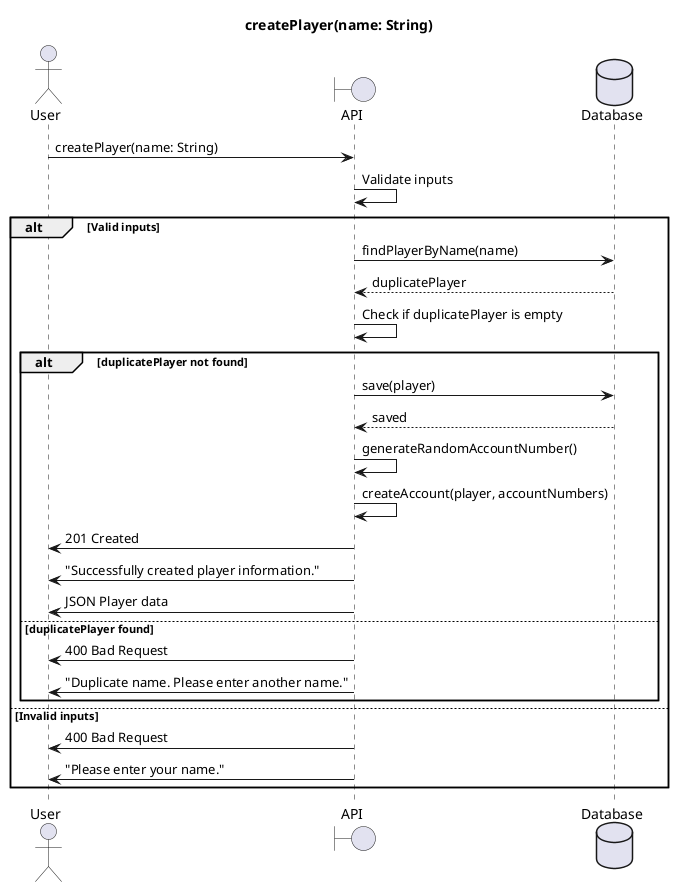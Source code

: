 @startuml
title createPlayer(name: String)

actor User as u
boundary API as a
database Database as d

u->a : createPlayer(name: String)
a->a : Validate inputs

alt Valid inputs
    a->d : findPlayerByName(name)
    d-->a : duplicatePlayer
    a->a : Check if duplicatePlayer is empty

    alt duplicatePlayer not found
        a->d : save(player)
        d-->a : saved
        a->a: generateRandomAccountNumber()
        a->a: createAccount(player, accountNumbers)
        a->u : 201 Created
        a->u : "Successfully created player information."
        a->u : JSON Player data
    else duplicatePlayer found
        a->u : 400 Bad Request
        a->u : "Duplicate name. Please enter another name."
    end
else Invalid inputs
    a->u : 400 Bad Request
    a->u : "Please enter your name."
end

@enduml
